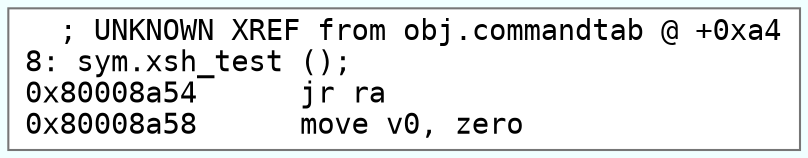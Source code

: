 digraph code {
	graph [bgcolor=azure fontsize=8 fontname="Courier" splines="ortho"];
	node [fillcolor=gray style=filled shape=box];
	edge [arrowhead="normal"];
	"0x80008a54" [URL="sym.xsh_test/0x80008a54", fillcolor="white",color="#767676", fontname="Courier",label="  ; UNKNOWN XREF from obj.commandtab @ +0xa4\l8: sym.xsh_test ();\l0x80008a54      jr ra\l0x80008a58      move v0, zero\l"]
}
